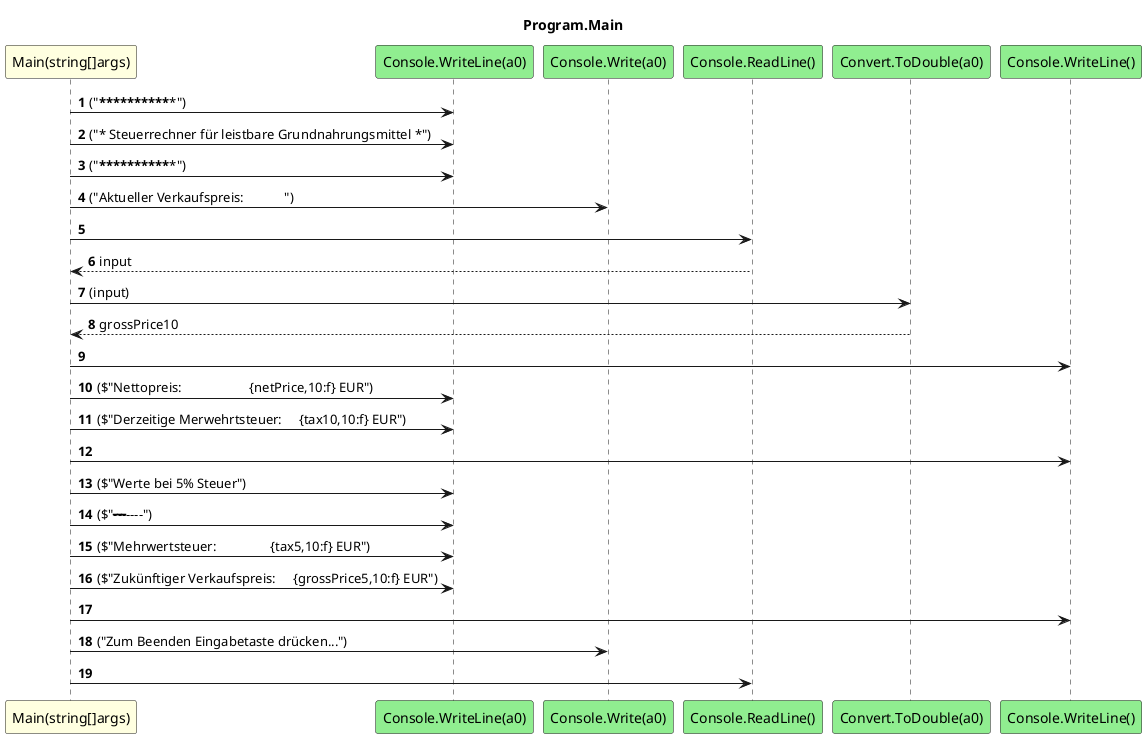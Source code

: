 @startuml Program.Main
title Program.Main
participant "Main(string[]args)" as Main_p0 #LightYellow
participant "Console.WriteLine(a0)" as Console_WriteLine_a0 #LightGreen
participant "Console.Write(a0)" as Console_Write_a0 #LightGreen
participant "Console.ReadLine()" as Console_ReadLine #LightGreen
participant "Convert.ToDouble(a0)" as Convert_ToDouble_a0 #LightGreen
participant "Console.WriteLine()" as Console_WriteLine #LightGreen
autonumber
Main_p0 -> Console_WriteLine_a0 : ("***************************************************")
Main_p0 -> Console_WriteLine_a0 : ("* Steuerrechner für leistbare Grundnahrungsmittel *")
Main_p0 -> Console_WriteLine_a0 : ("***************************************************")
Main_p0 -> Console_Write_a0 : ("Aktueller Verkaufspreis:            ")
Main_p0 -> Console_ReadLine
Console_ReadLine --> Main_p0 : input
Main_p0 -> Convert_ToDouble_a0 : (input)
Convert_ToDouble_a0 --> Main_p0 : grossPrice10
Main_p0 -> Console_WriteLine
Main_p0 -> Console_WriteLine_a0 : ($"Nettopreis:                    {netPrice,10:f} EUR")
Main_p0 -> Console_WriteLine_a0 : ($"Derzeitige Merwehrtsteuer:     {tax10,10:f} EUR")
Main_p0 -> Console_WriteLine
Main_p0 -> Console_WriteLine_a0 : ($"Werte bei 5% Steuer")
Main_p0 -> Console_WriteLine_a0 : ($"-------------------")
Main_p0 -> Console_WriteLine_a0 : ($"Mehrwertsteuer:                {tax5,10:f} EUR")
Main_p0 -> Console_WriteLine_a0 : ($"Zukünftiger Verkaufspreis:     {grossPrice5,10:f} EUR")
Main_p0 -> Console_WriteLine
Main_p0 -> Console_Write_a0 : ("Zum Beenden Eingabetaste drücken...")
Main_p0 -> Console_ReadLine
@enduml
